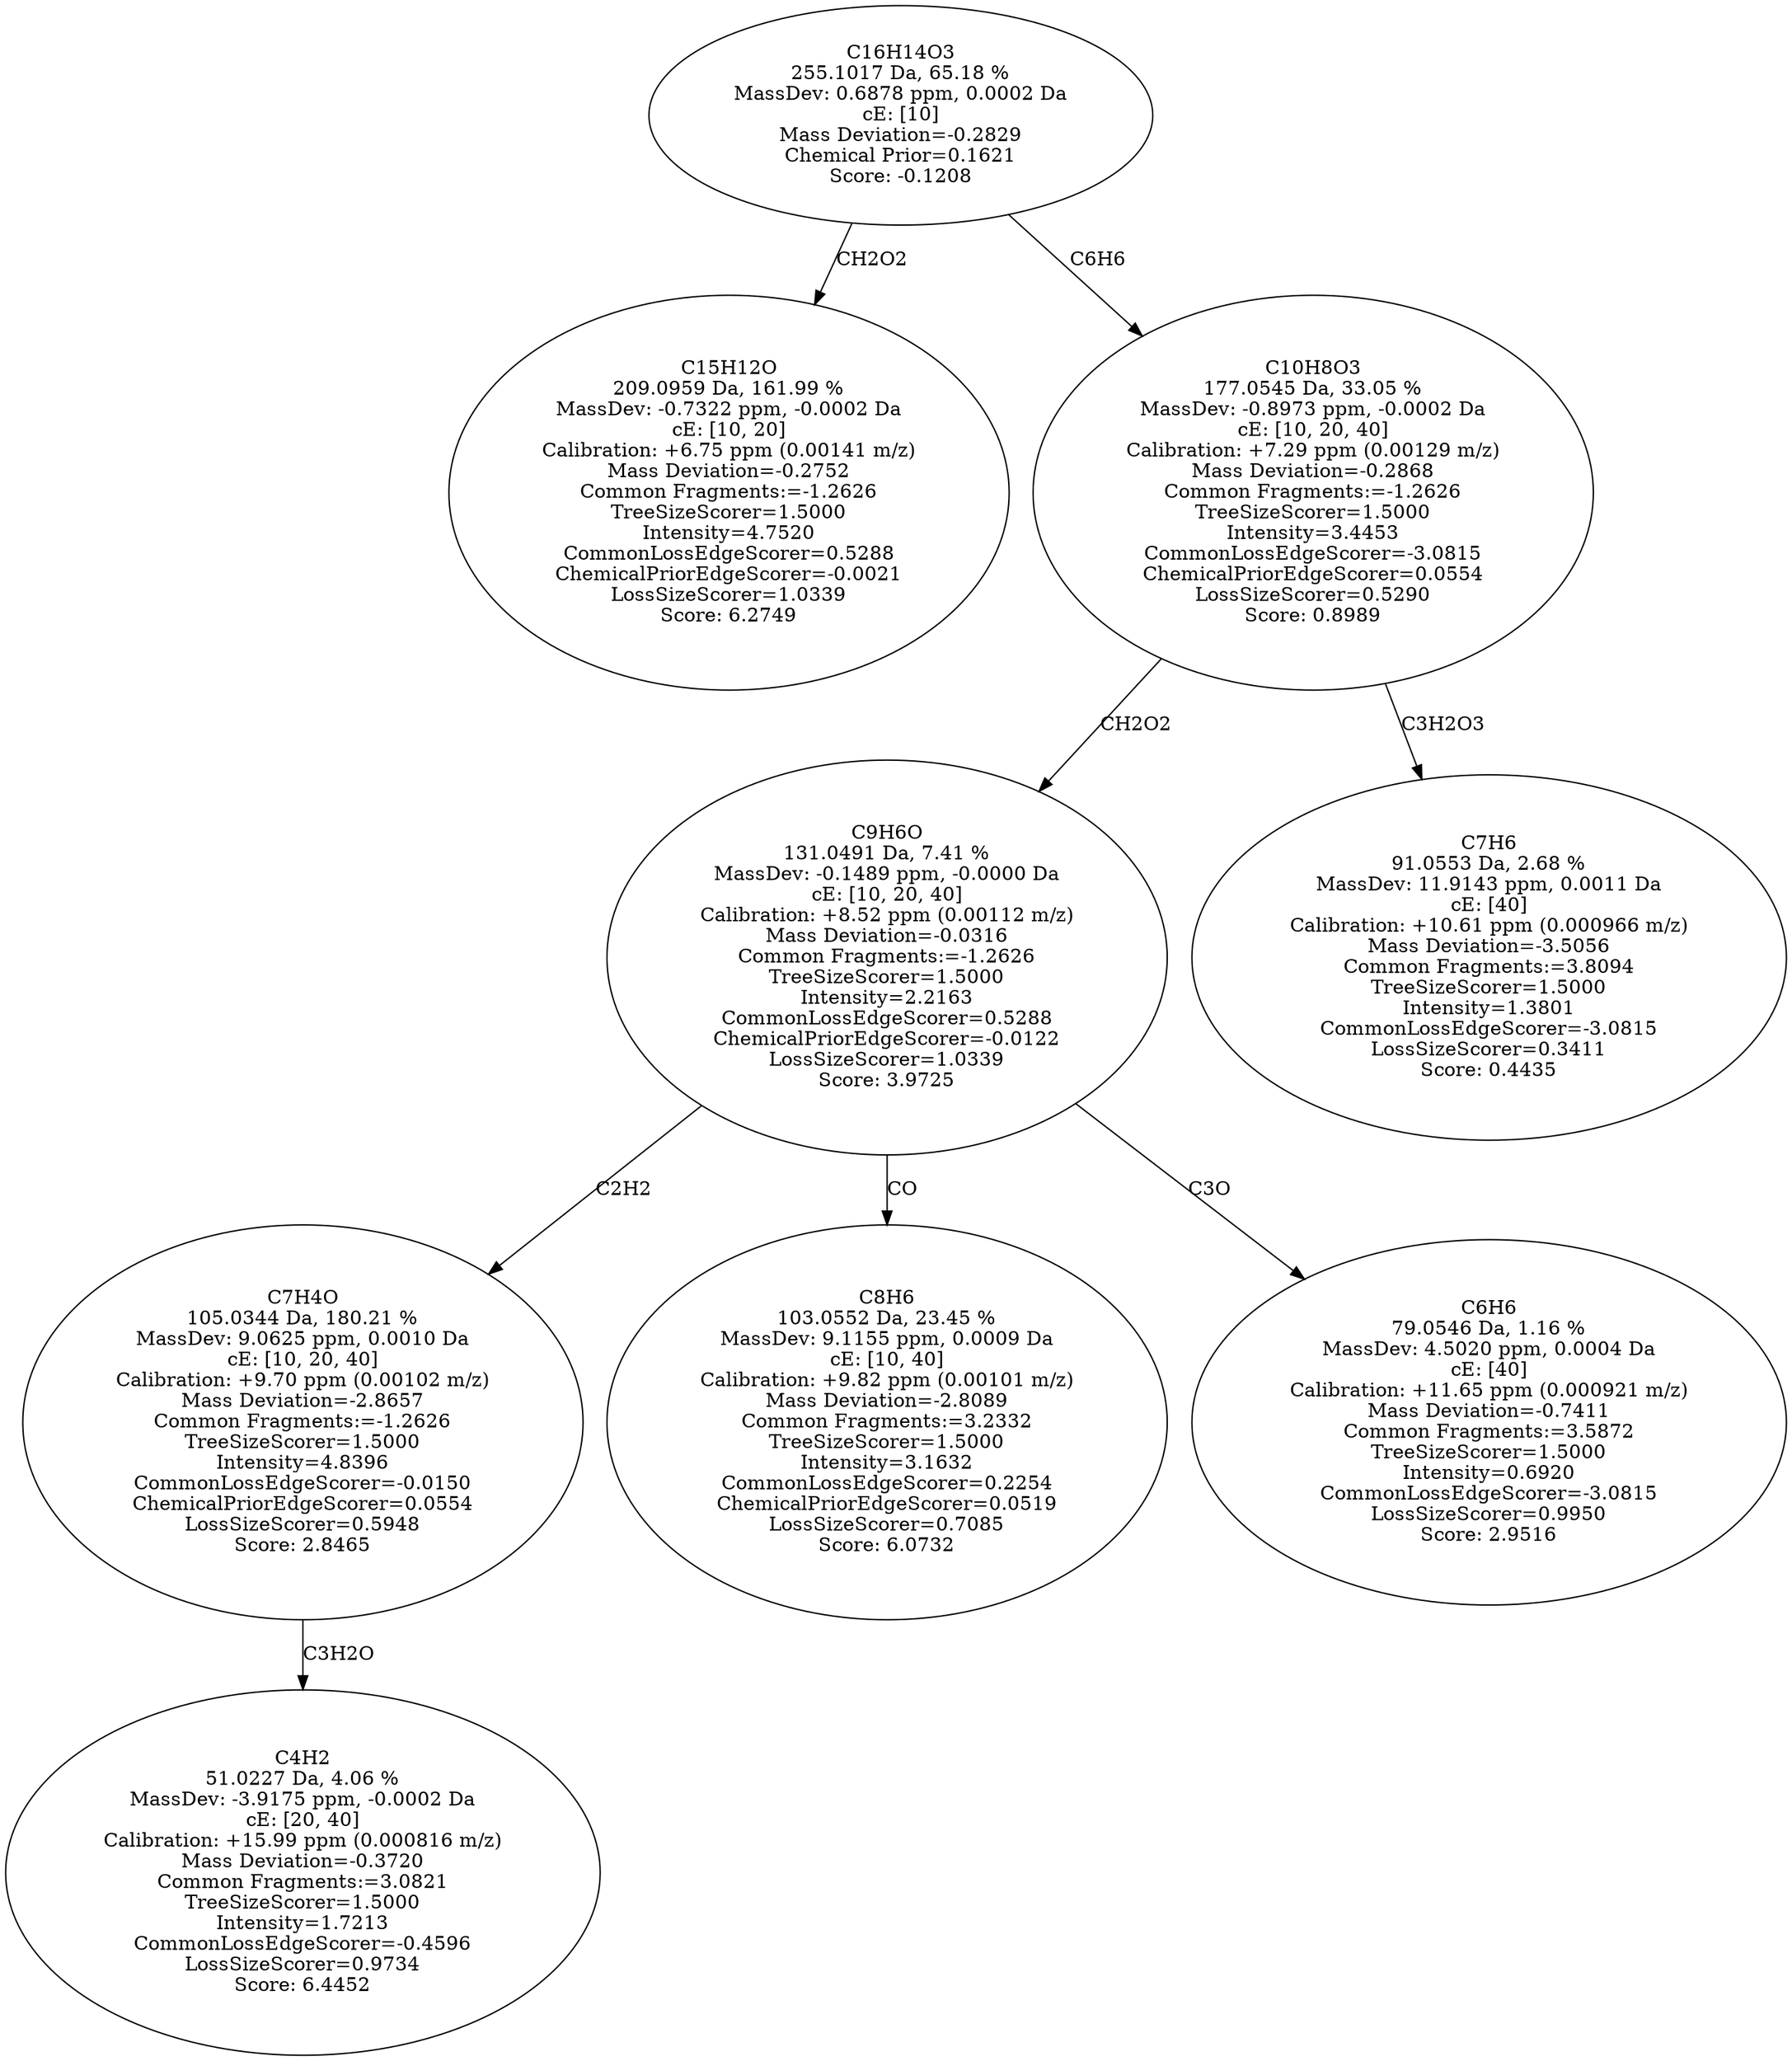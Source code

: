 strict digraph {
v1 [label="C15H12O\n209.0959 Da, 161.99 %\nMassDev: -0.7322 ppm, -0.0002 Da\ncE: [10, 20]\nCalibration: +6.75 ppm (0.00141 m/z)\nMass Deviation=-0.2752\nCommon Fragments:=-1.2626\nTreeSizeScorer=1.5000\nIntensity=4.7520\nCommonLossEdgeScorer=0.5288\nChemicalPriorEdgeScorer=-0.0021\nLossSizeScorer=1.0339\nScore: 6.2749"];
v2 [label="C4H2\n51.0227 Da, 4.06 %\nMassDev: -3.9175 ppm, -0.0002 Da\ncE: [20, 40]\nCalibration: +15.99 ppm (0.000816 m/z)\nMass Deviation=-0.3720\nCommon Fragments:=3.0821\nTreeSizeScorer=1.5000\nIntensity=1.7213\nCommonLossEdgeScorer=-0.4596\nLossSizeScorer=0.9734\nScore: 6.4452"];
v3 [label="C7H4O\n105.0344 Da, 180.21 %\nMassDev: 9.0625 ppm, 0.0010 Da\ncE: [10, 20, 40]\nCalibration: +9.70 ppm (0.00102 m/z)\nMass Deviation=-2.8657\nCommon Fragments:=-1.2626\nTreeSizeScorer=1.5000\nIntensity=4.8396\nCommonLossEdgeScorer=-0.0150\nChemicalPriorEdgeScorer=0.0554\nLossSizeScorer=0.5948\nScore: 2.8465"];
v4 [label="C8H6\n103.0552 Da, 23.45 %\nMassDev: 9.1155 ppm, 0.0009 Da\ncE: [10, 40]\nCalibration: +9.82 ppm (0.00101 m/z)\nMass Deviation=-2.8089\nCommon Fragments:=3.2332\nTreeSizeScorer=1.5000\nIntensity=3.1632\nCommonLossEdgeScorer=0.2254\nChemicalPriorEdgeScorer=0.0519\nLossSizeScorer=0.7085\nScore: 6.0732"];
v5 [label="C6H6\n79.0546 Da, 1.16 %\nMassDev: 4.5020 ppm, 0.0004 Da\ncE: [40]\nCalibration: +11.65 ppm (0.000921 m/z)\nMass Deviation=-0.7411\nCommon Fragments:=3.5872\nTreeSizeScorer=1.5000\nIntensity=0.6920\nCommonLossEdgeScorer=-3.0815\nLossSizeScorer=0.9950\nScore: 2.9516"];
v6 [label="C9H6O\n131.0491 Da, 7.41 %\nMassDev: -0.1489 ppm, -0.0000 Da\ncE: [10, 20, 40]\nCalibration: +8.52 ppm (0.00112 m/z)\nMass Deviation=-0.0316\nCommon Fragments:=-1.2626\nTreeSizeScorer=1.5000\nIntensity=2.2163\nCommonLossEdgeScorer=0.5288\nChemicalPriorEdgeScorer=-0.0122\nLossSizeScorer=1.0339\nScore: 3.9725"];
v7 [label="C7H6\n91.0553 Da, 2.68 %\nMassDev: 11.9143 ppm, 0.0011 Da\ncE: [40]\nCalibration: +10.61 ppm (0.000966 m/z)\nMass Deviation=-3.5056\nCommon Fragments:=3.8094\nTreeSizeScorer=1.5000\nIntensity=1.3801\nCommonLossEdgeScorer=-3.0815\nLossSizeScorer=0.3411\nScore: 0.4435"];
v8 [label="C10H8O3\n177.0545 Da, 33.05 %\nMassDev: -0.8973 ppm, -0.0002 Da\ncE: [10, 20, 40]\nCalibration: +7.29 ppm (0.00129 m/z)\nMass Deviation=-0.2868\nCommon Fragments:=-1.2626\nTreeSizeScorer=1.5000\nIntensity=3.4453\nCommonLossEdgeScorer=-3.0815\nChemicalPriorEdgeScorer=0.0554\nLossSizeScorer=0.5290\nScore: 0.8989"];
v9 [label="C16H14O3\n255.1017 Da, 65.18 %\nMassDev: 0.6878 ppm, 0.0002 Da\ncE: [10]\nMass Deviation=-0.2829\nChemical Prior=0.1621\nScore: -0.1208"];
v9 -> v1 [label="CH2O2"];
v3 -> v2 [label="C3H2O"];
v6 -> v3 [label="C2H2"];
v6 -> v4 [label="CO"];
v6 -> v5 [label="C3O"];
v8 -> v6 [label="CH2O2"];
v8 -> v7 [label="C3H2O3"];
v9 -> v8 [label="C6H6"];
}